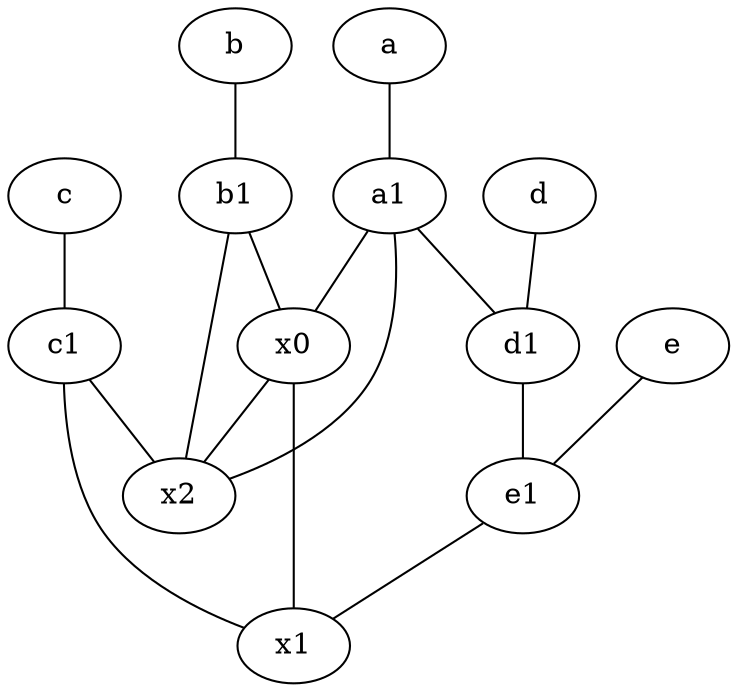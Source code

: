 graph {
	node [labelfontsize=50]
	a1 [labelfontsize=50 pos="8,3!"]
	x0 [labelfontsize=50]
	b1 [labelfontsize=50 pos="9,4!"]
	d [labelfontsize=50 pos="2,5!"]
	c [labelfontsize=50 pos="4.5,2!"]
	a [labelfontsize=50 pos="8,2!"]
	e1 [labelfontsize=50 pos="7,7!"]
	d1 [labelfontsize=50 pos="3,5!"]
	b [labelfontsize=50 pos="10,4!"]
	x2 [labelfontsize=50]
	x1 [labelfontsize=50]
	c1 [labelfontsize=50 pos="4.5,3!"]
	e [labelfontsize=50 pos="7,9!"]
	e1 -- x1
	d1 -- e1
	c1 -- x2
	b1 -- x2
	a1 -- x2
	a1 -- d1
	d -- d1
	c1 -- x1
	a1 -- x0
	c -- c1
	x0 -- x2
	x0 -- x1
	e -- e1
	b -- b1
	b1 -- x0
	a -- a1
}
